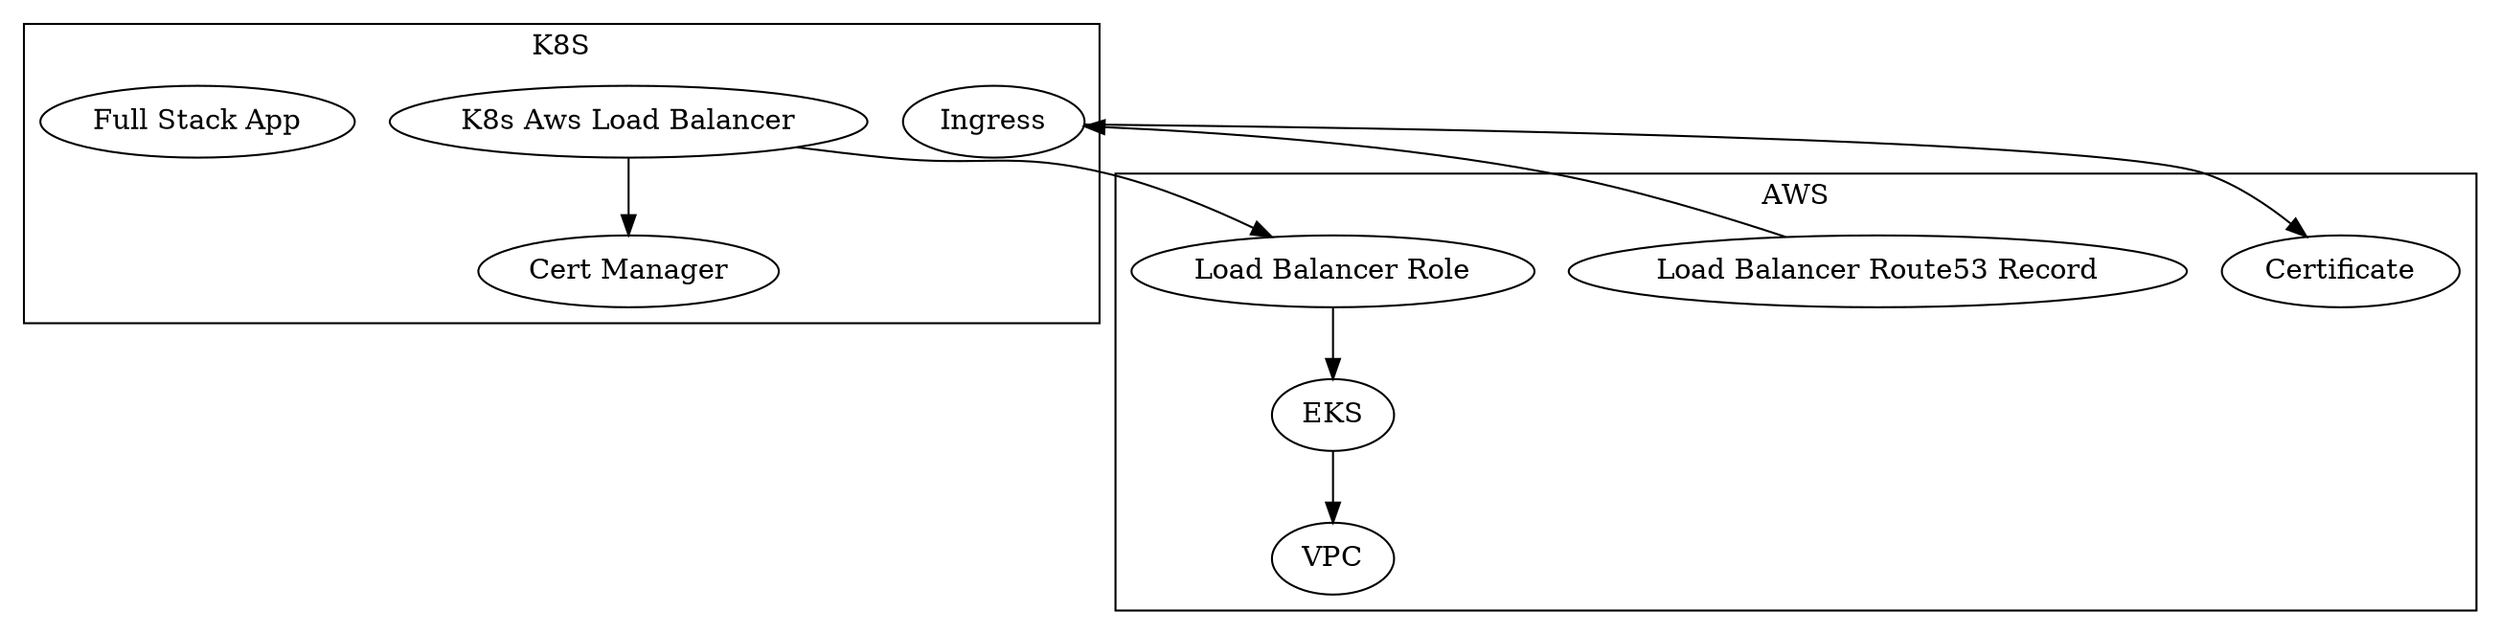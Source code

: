 digraph graphname {
  subgraph "cluster_mock-1" {
label=AWS;
"VPC"
"EKS"
"Load Balancer Role"
"Certificate"
"Load Balancer Route53 Record"

}

subgraph "cluster_k8s-2" {
label=K8S
"K8s Aws Load Balancer" 
"Cert Manager" 
"Ingress" 
"Full Stack App"
}
"K8s Aws Load Balancer"->"Cert Manager" 
"K8s Aws Load Balancer"-> "Load Balancer Role"
"EKS" -> "VPC"
"Load Balancer Role" -> "EKS"
"Ingress" -> "Certificate"
"Load Balancer Route53 Record"->"Ingress" 


}